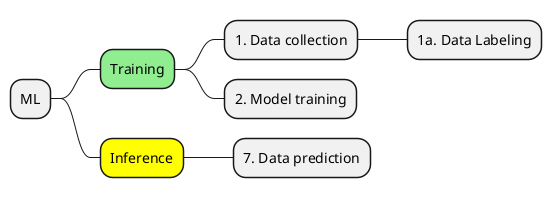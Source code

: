 @startmindmap
* ML
**[#lightgreen] Training
*** 1. Data collection
**** 1a. Data Labeling
*** 2. Model training
**[#yellow] Inference
*** 7. Data prediction
@endmindmap